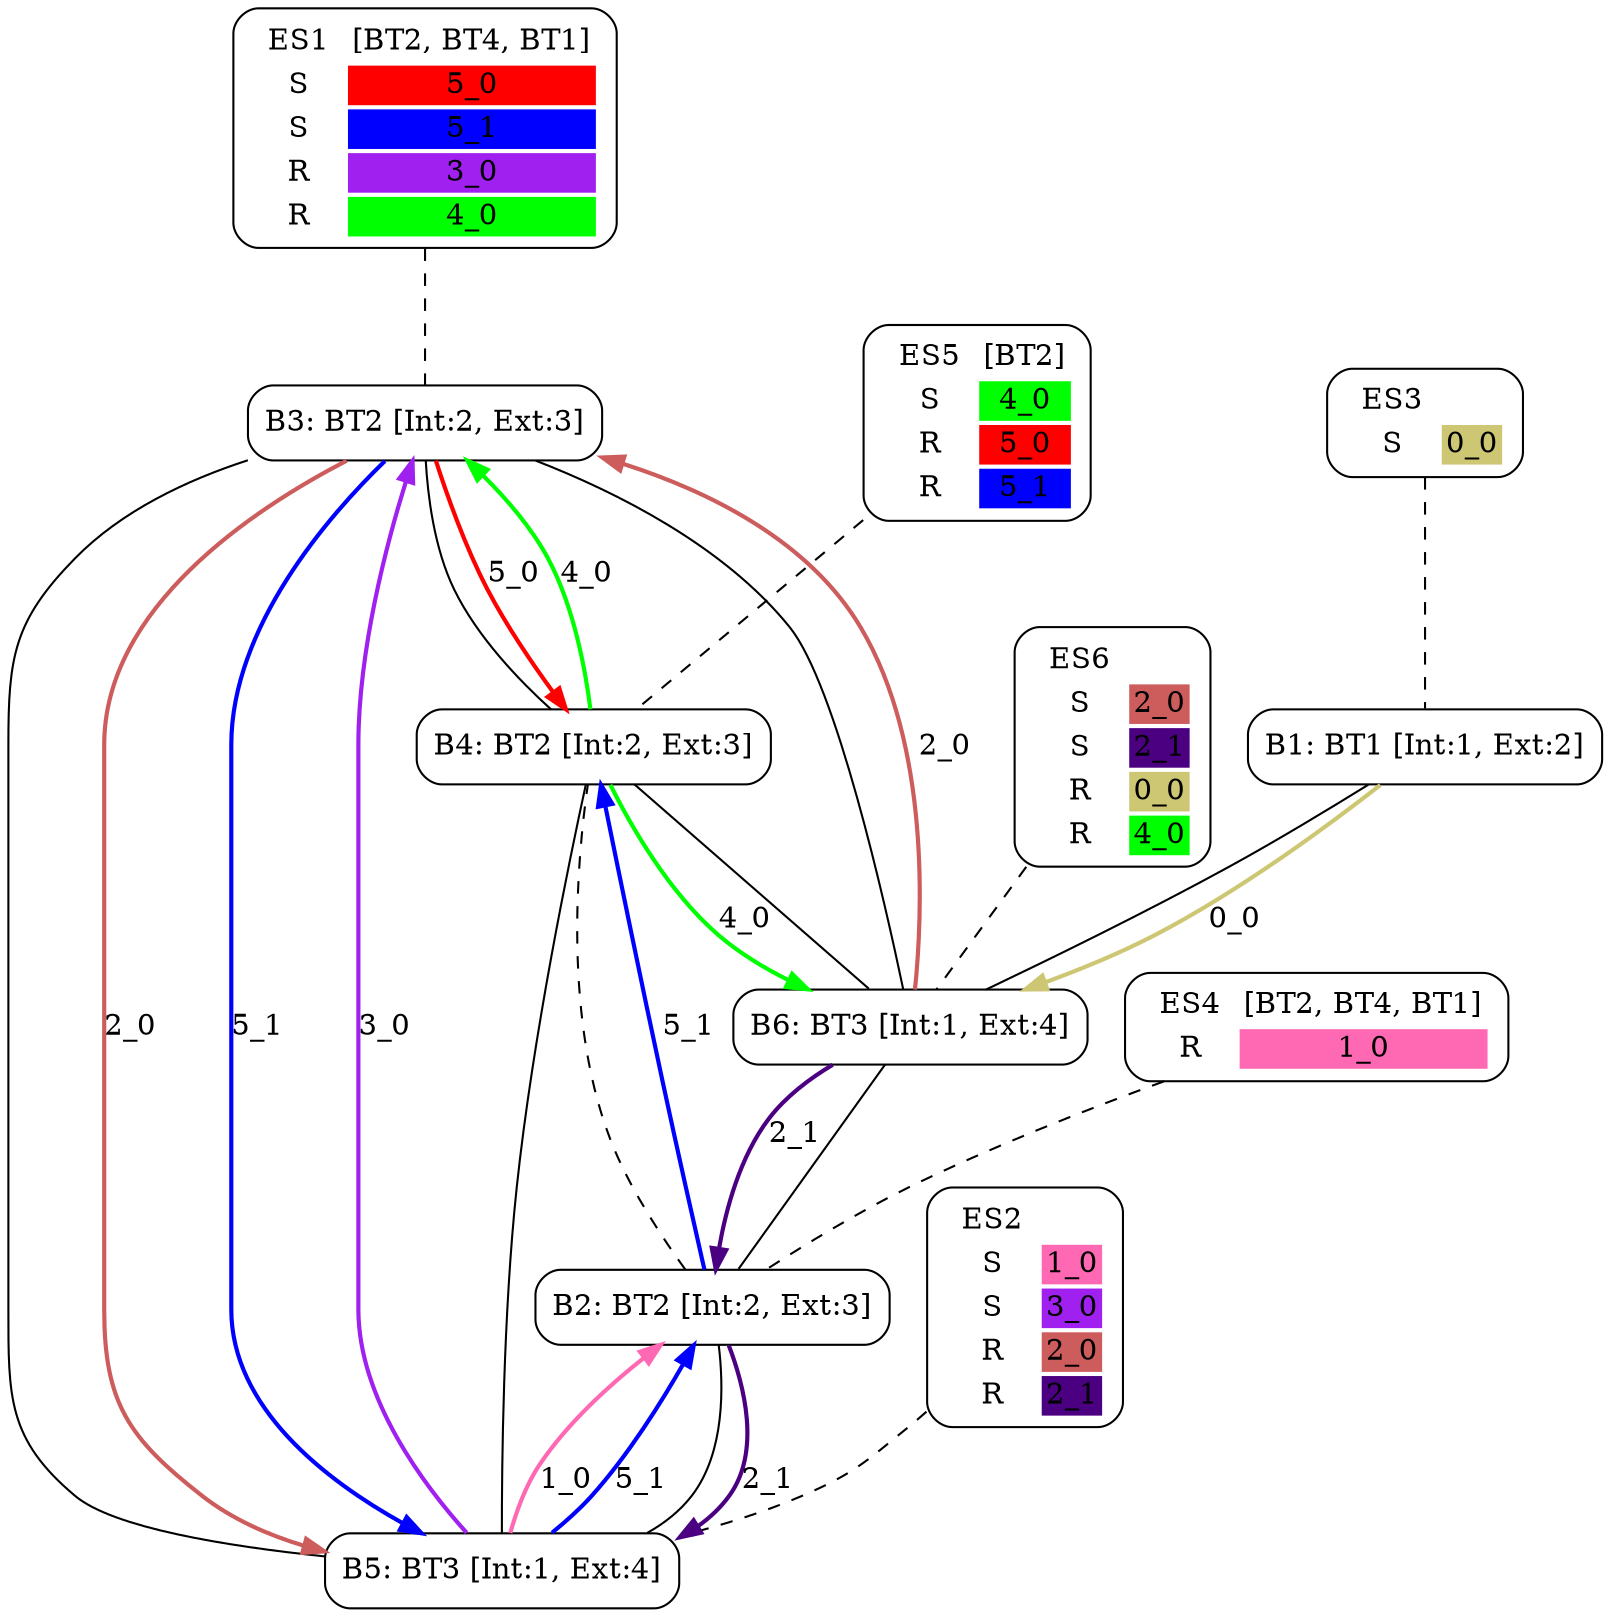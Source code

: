 digraph network {
  ES1 [ label=<<TABLE  BORDER="0"><TR> <TD ALIGN="CENTER" BORDER="0"> ES1 </TD> <TD>[BT2, BT4, BT1]</TD> </TR><TR><TD>S</TD><TD BGCOLOR="red">5_0</TD></TR>
<TR><TD>S</TD><TD BGCOLOR="blue">5_1</TD></TR>
<TR><TD>R</TD><TD BGCOLOR="purple">3_0</TD></TR>
<TR><TD>R</TD><TD BGCOLOR="green">4_0</TD></TR>
</TABLE>> shape="box" style="rounded" ];
  ES2 [ label=<<TABLE  BORDER="0"><TR> <TD ALIGN="CENTER" BORDER="0"> ES2 </TD>  </TR><TR><TD>S</TD><TD BGCOLOR="hotpink">1_0</TD></TR>
<TR><TD>S</TD><TD BGCOLOR="purple">3_0</TD></TR>
<TR><TD>R</TD><TD BGCOLOR="indianred">2_0</TD></TR>
<TR><TD>R</TD><TD BGCOLOR="indigo">2_1</TD></TR>
</TABLE>> shape="box" style="rounded" ];
  ES3 [ label=<<TABLE  BORDER="0"><TR> <TD ALIGN="CENTER" BORDER="0"> ES3 </TD>  </TR><TR><TD>S</TD><TD BGCOLOR="khaki3">0_0</TD></TR>
</TABLE>> shape="box" style="rounded" ];
  ES4 [ label=<<TABLE  BORDER="0"><TR> <TD ALIGN="CENTER" BORDER="0"> ES4 </TD> <TD>[BT2, BT4, BT1]</TD> </TR><TR><TD>R</TD><TD BGCOLOR="hotpink">1_0</TD></TR>
</TABLE>> shape="box" style="rounded" ];
  ES5 [ label=<<TABLE  BORDER="0"><TR> <TD ALIGN="CENTER" BORDER="0"> ES5 </TD> <TD>[BT2]</TD> </TR><TR><TD>S</TD><TD BGCOLOR="green">4_0</TD></TR>
<TR><TD>R</TD><TD BGCOLOR="red">5_0</TD></TR>
<TR><TD>R</TD><TD BGCOLOR="blue">5_1</TD></TR>
</TABLE>> shape="box" style="rounded" ];
  ES6 [ label=<<TABLE  BORDER="0"><TR> <TD ALIGN="CENTER" BORDER="0"> ES6 </TD>  </TR><TR><TD>S</TD><TD BGCOLOR="indianred">2_0</TD></TR>
<TR><TD>S</TD><TD BGCOLOR="indigo">2_1</TD></TR>
<TR><TD>R</TD><TD BGCOLOR="khaki3">0_0</TD></TR>
<TR><TD>R</TD><TD BGCOLOR="green">4_0</TD></TR>
</TABLE>> shape="box" style="rounded" ];
  B1 [ label="B1: BT1 [Int:1, Ext:2]" shape="box" style="rounded" ];
  B2 [ label="B2: BT2 [Int:2, Ext:3]" shape="box" style="rounded" ];
  B3 [ label="B3: BT2 [Int:2, Ext:3]" shape="box" style="rounded" ];
  B4 [ label="B4: BT2 [Int:2, Ext:3]" shape="box" style="rounded" ];
  B5 [ label="B5: BT3 [Int:1, Ext:4]" shape="box" style="rounded" ];
  B6 [ label="B6: BT3 [Int:1, Ext:4]" shape="box" style="rounded" ];
  ES1 -> B3 [ style="dashed" arrowhead="none" ];
  ES2 -> B5 [ style="dashed" arrowhead="none" ];
  ES3 -> B1 [ style="dashed" arrowhead="none" ];
  ES4 -> B2 [ style="dashed" arrowhead="none" ];
  ES5 -> B4 [ style="dashed" arrowhead="none" ];
  ES6 -> B6 [ style="dashed" arrowhead="none" ];
  B1 -> B6 [ arrowhead="none" ];
  B2 -> B4 [ style="dashed" arrowhead="none" ];
  B2 -> B5 [ arrowhead="none" ];
  B2 -> B6 [ arrowhead="none" ];
  B3 -> B4 [ arrowhead="none" ];
  B3 -> B5 [ arrowhead="none" ];
  B3 -> B6 [ arrowhead="none" ];
  B4 -> B5 [ arrowhead="none" ];
  B4 -> B6 [ arrowhead="none" ];
  B1 -> B6 [ label="0_0" color="khaki3" style="bold" ];
  B5 -> B2 [ label="1_0" color="hotpink" style="bold" ];
  B6 -> B3 [ label="2_0" color="indianred" style="bold" ];
  B3 -> B5 [ label="2_0" color="indianred" style="bold" ];
  B6 -> B2 [ label="2_1" color="indigo" style="bold" ];
  B2 -> B5 [ label="2_1" color="indigo" style="bold" ];
  B5 -> B3 [ label="3_0" color="purple" style="bold" ];
  B4 -> B3 [ label="4_0" color="green" style="bold" ];
  B4 -> B6 [ label="4_0" color="green" style="bold" ];
  B3 -> B4 [ label="5_0" color="red" style="bold" ];
  B3 -> B5 [ label="5_1" color="blue" style="bold" ];
  B5 -> B2 [ label="5_1" color="blue" style="bold" ];
  B2 -> B4 [ label="5_1" color="blue" style="bold" ];
}
